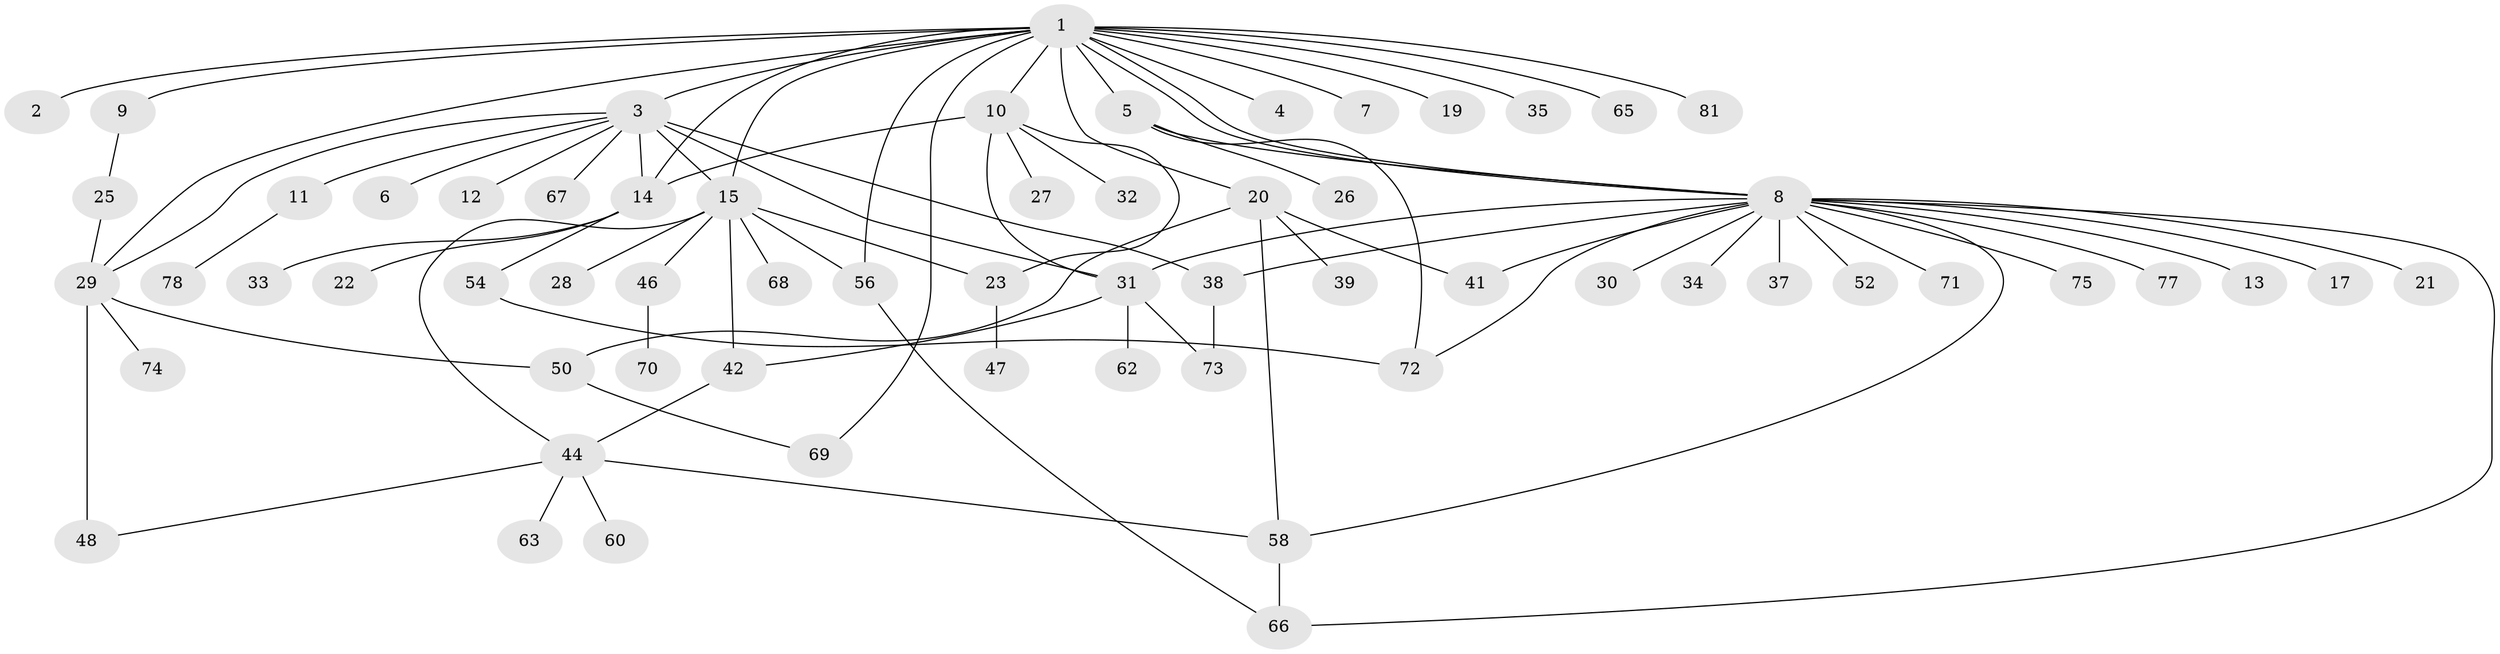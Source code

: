 // original degree distribution, {22: 0.012345679012345678, 1: 0.49382716049382713, 10: 0.012345679012345678, 4: 0.037037037037037035, 20: 0.012345679012345678, 2: 0.16049382716049382, 6: 0.04938271604938271, 5: 0.037037037037037035, 3: 0.1728395061728395, 7: 0.012345679012345678}
// Generated by graph-tools (version 1.1) at 2025/41/03/06/25 10:41:49]
// undirected, 63 vertices, 87 edges
graph export_dot {
graph [start="1"]
  node [color=gray90,style=filled];
  1 [super="+45"];
  2;
  3 [super="+36"];
  4;
  5 [super="+24"];
  6;
  7;
  8 [super="+64"];
  9;
  10 [super="+18"];
  11;
  12;
  13;
  14 [super="+16"];
  15 [super="+40"];
  17;
  19;
  20 [super="+57"];
  21;
  22;
  23;
  25;
  26;
  27;
  28;
  29 [super="+43"];
  30;
  31 [super="+51"];
  32;
  33;
  34;
  35;
  37;
  38 [super="+80"];
  39;
  41 [super="+53"];
  42;
  44 [super="+49"];
  46 [super="+59"];
  47;
  48 [super="+55"];
  50 [super="+76"];
  52;
  54;
  56;
  58 [super="+61"];
  60;
  62;
  63;
  65;
  66 [super="+79"];
  67;
  68;
  69;
  70;
  71;
  72;
  73;
  74;
  75;
  77;
  78;
  81;
  1 -- 2;
  1 -- 3;
  1 -- 4;
  1 -- 5 [weight=2];
  1 -- 7;
  1 -- 8;
  1 -- 8;
  1 -- 9;
  1 -- 10;
  1 -- 14;
  1 -- 15 [weight=2];
  1 -- 19;
  1 -- 20;
  1 -- 29;
  1 -- 35;
  1 -- 56;
  1 -- 65;
  1 -- 69;
  1 -- 81;
  3 -- 6;
  3 -- 11;
  3 -- 12;
  3 -- 14 [weight=2];
  3 -- 38;
  3 -- 67;
  3 -- 29;
  3 -- 15;
  3 -- 31;
  5 -- 8;
  5 -- 26;
  5 -- 72;
  8 -- 13;
  8 -- 17;
  8 -- 21;
  8 -- 30;
  8 -- 31;
  8 -- 34;
  8 -- 37;
  8 -- 38;
  8 -- 41;
  8 -- 52;
  8 -- 58;
  8 -- 66;
  8 -- 71;
  8 -- 72;
  8 -- 75;
  8 -- 77;
  9 -- 25;
  10 -- 23;
  10 -- 27;
  10 -- 31;
  10 -- 14;
  10 -- 32;
  11 -- 78;
  14 -- 54;
  14 -- 33;
  14 -- 22;
  15 -- 28;
  15 -- 44;
  15 -- 46;
  15 -- 68;
  15 -- 23;
  15 -- 56;
  15 -- 42;
  20 -- 39;
  20 -- 58;
  20 -- 50;
  20 -- 41;
  23 -- 47;
  25 -- 29;
  29 -- 48 [weight=2];
  29 -- 50;
  29 -- 74;
  31 -- 42;
  31 -- 62;
  31 -- 73;
  38 -- 73;
  42 -- 44;
  44 -- 48;
  44 -- 60;
  44 -- 63;
  44 -- 58;
  46 -- 70;
  50 -- 69;
  54 -- 72;
  56 -- 66;
  58 -- 66;
}
